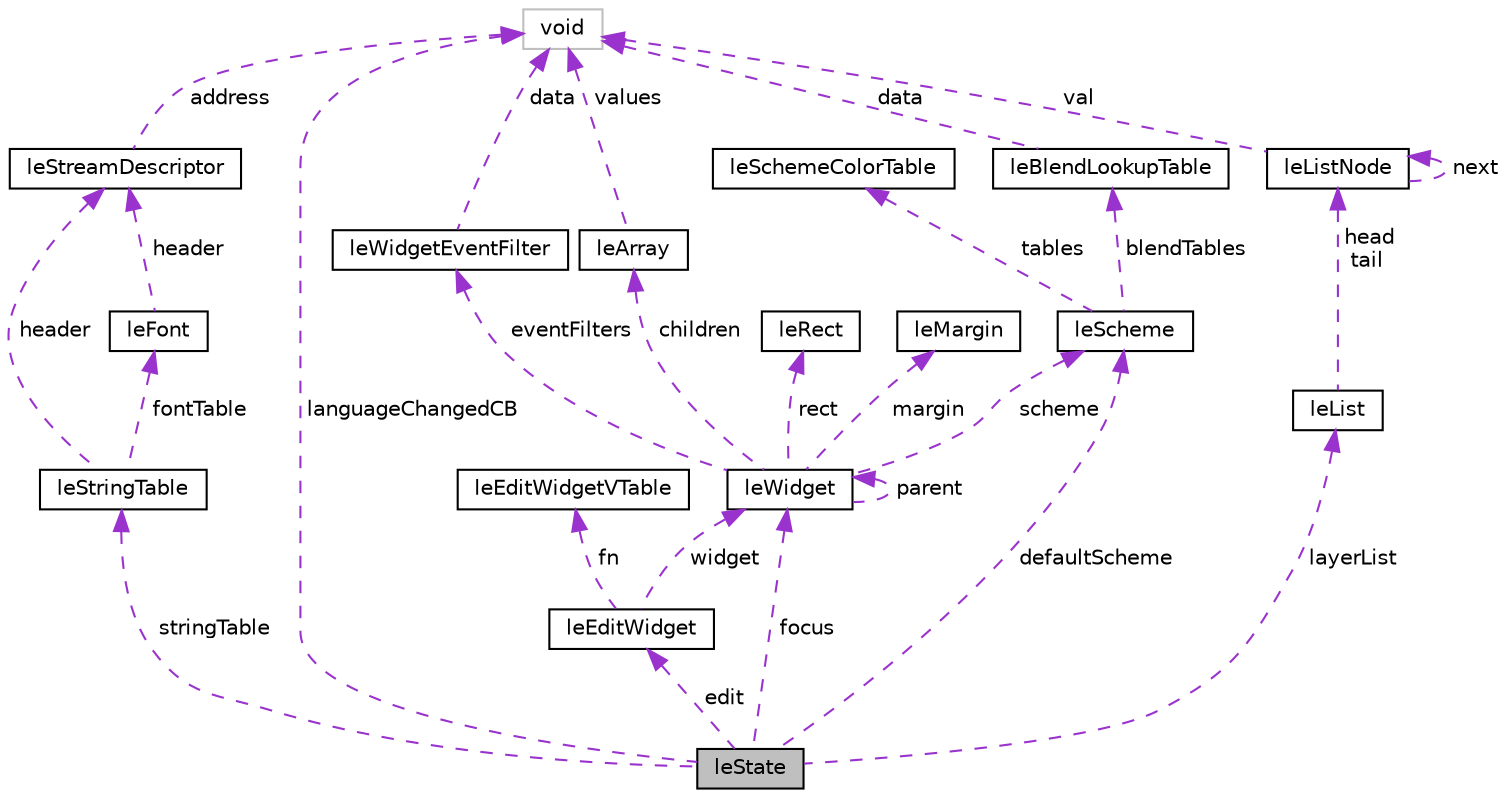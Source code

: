 digraph "leState"
{
 // INTERACTIVE_SVG=YES
  edge [fontname="Helvetica",fontsize="10",labelfontname="Helvetica",labelfontsize="10"];
  node [fontname="Helvetica",fontsize="10",shape=record];
  Node1 [label="leState",height=0.2,width=0.4,color="black", fillcolor="grey75", style="filled", fontcolor="black"];
  Node2 -> Node1 [dir="back",color="darkorchid3",fontsize="10",style="dashed",label=" stringTable" ,fontname="Helvetica"];
  Node2 [label="leStringTable",height=0.2,width=0.4,color="black", fillcolor="white", style="filled",URL="$structleStringTable.html",tooltip="This struct represents string a string table. "];
  Node3 -> Node2 [dir="back",color="darkorchid3",fontsize="10",style="dashed",label=" header" ,fontname="Helvetica"];
  Node3 [label="leStreamDescriptor",height=0.2,width=0.4,color="black", fillcolor="white", style="filled",URL="$structleStreamDescriptor.html",tooltip="This struct represents a stream descriptor. "];
  Node4 -> Node3 [dir="back",color="darkorchid3",fontsize="10",style="dashed",label=" address" ,fontname="Helvetica"];
  Node4 [label="void",height=0.2,width=0.4,color="grey75", fillcolor="white", style="filled"];
  Node5 -> Node2 [dir="back",color="darkorchid3",fontsize="10",style="dashed",label=" fontTable" ,fontname="Helvetica"];
  Node5 [label="leFont",height=0.2,width=0.4,color="black", fillcolor="white", style="filled",URL="$structleFont.html",tooltip="This struct represents a font object. "];
  Node3 -> Node5 [dir="back",color="darkorchid3",fontsize="10",style="dashed",label=" header" ,fontname="Helvetica"];
  Node6 -> Node1 [dir="back",color="darkorchid3",fontsize="10",style="dashed",label=" edit" ,fontname="Helvetica"];
  Node6 [label="leEditWidget",height=0.2,width=0.4,color="black", fillcolor="white", style="filled",URL="$structleEditWidget.html"];
  Node7 -> Node6 [dir="back",color="darkorchid3",fontsize="10",style="dashed",label=" widget" ,fontname="Helvetica"];
  Node7 [label="leWidget",height=0.2,width=0.4,color="black", fillcolor="white", style="filled",URL="$structleWidget.html",tooltip="Used to define a widget. "];
  Node8 -> Node7 [dir="back",color="darkorchid3",fontsize="10",style="dashed",label=" margin" ,fontname="Helvetica"];
  Node8 [label="leMargin",height=0.2,width=0.4,color="black", fillcolor="white", style="filled",URL="$structleMargin.html",tooltip="This struct represents the four margin settings for objects. "];
  Node7 -> Node7 [dir="back",color="darkorchid3",fontsize="10",style="dashed",label=" parent" ,fontname="Helvetica"];
  Node9 -> Node7 [dir="back",color="darkorchid3",fontsize="10",style="dashed",label=" children" ,fontname="Helvetica"];
  Node9 [label="leArray",height=0.2,width=0.4,color="black", fillcolor="white", style="filled",URL="$structleArray.html",tooltip="This struct represents a array. "];
  Node4 -> Node9 [dir="back",color="darkorchid3",fontsize="10",style="dashed",label=" values" ,fontname="Helvetica"];
  Node10 -> Node7 [dir="back",color="darkorchid3",fontsize="10",style="dashed",label=" rect" ,fontname="Helvetica"];
  Node10 [label="leRect",height=0.2,width=0.4,color="black", fillcolor="white", style="filled",URL="$structleRect.html",tooltip="This struct represents a rectangle. "];
  Node11 -> Node7 [dir="back",color="darkorchid3",fontsize="10",style="dashed",label=" scheme" ,fontname="Helvetica"];
  Node11 [label="leScheme",height=0.2,width=0.4,color="black", fillcolor="white", style="filled",URL="$structleScheme.html"];
  Node12 -> Node11 [dir="back",color="darkorchid3",fontsize="10",style="dashed",label=" tables" ,fontname="Helvetica"];
  Node12 [label="leSchemeColorTable",height=0.2,width=0.4,color="black", fillcolor="white", style="filled",URL="$unionleSchemeColorTable.html"];
  Node13 -> Node11 [dir="back",color="darkorchid3",fontsize="10",style="dashed",label=" blendTables" ,fontname="Helvetica"];
  Node13 [label="leBlendLookupTable",height=0.2,width=0.4,color="black", fillcolor="white", style="filled",URL="$structleBlendLookupTable.html",tooltip="This struct represents a blend color lookup table. "];
  Node4 -> Node13 [dir="back",color="darkorchid3",fontsize="10",style="dashed",label=" data" ,fontname="Helvetica"];
  Node14 -> Node7 [dir="back",color="darkorchid3",fontsize="10",style="dashed",label=" eventFilters" ,fontname="Helvetica"];
  Node14 [label="leWidgetEventFilter",height=0.2,width=0.4,color="black", fillcolor="white", style="filled",URL="$structleWidgetEventFilter.html",tooltip="Used to define widget touch event filter. "];
  Node4 -> Node14 [dir="back",color="darkorchid3",fontsize="10",style="dashed",label=" data" ,fontname="Helvetica"];
  Node15 -> Node6 [dir="back",color="darkorchid3",fontsize="10",style="dashed",label=" fn" ,fontname="Helvetica"];
  Node15 [label="leEditWidgetVTable",height=0.2,width=0.4,color="black", fillcolor="white", style="filled",URL="$structleEditWidgetVTable.html"];
  Node7 -> Node1 [dir="back",color="darkorchid3",fontsize="10",style="dashed",label=" focus" ,fontname="Helvetica"];
  Node4 -> Node1 [dir="back",color="darkorchid3",fontsize="10",style="dashed",label=" languageChangedCB" ,fontname="Helvetica"];
  Node16 -> Node1 [dir="back",color="darkorchid3",fontsize="10",style="dashed",label=" layerList" ,fontname="Helvetica"];
  Node16 [label="leList",height=0.2,width=0.4,color="black", fillcolor="white", style="filled",URL="$structleList.html",tooltip="This struct represents a list. "];
  Node17 -> Node16 [dir="back",color="darkorchid3",fontsize="10",style="dashed",label=" head\ntail" ,fontname="Helvetica"];
  Node17 [label="leListNode",height=0.2,width=0.4,color="black", fillcolor="white", style="filled",URL="$structleListNode.html",tooltip="This struct represents a list node . "];
  Node4 -> Node17 [dir="back",color="darkorchid3",fontsize="10",style="dashed",label=" val" ,fontname="Helvetica"];
  Node17 -> Node17 [dir="back",color="darkorchid3",fontsize="10",style="dashed",label=" next" ,fontname="Helvetica"];
  Node11 -> Node1 [dir="back",color="darkorchid3",fontsize="10",style="dashed",label=" defaultScheme" ,fontname="Helvetica"];
}
